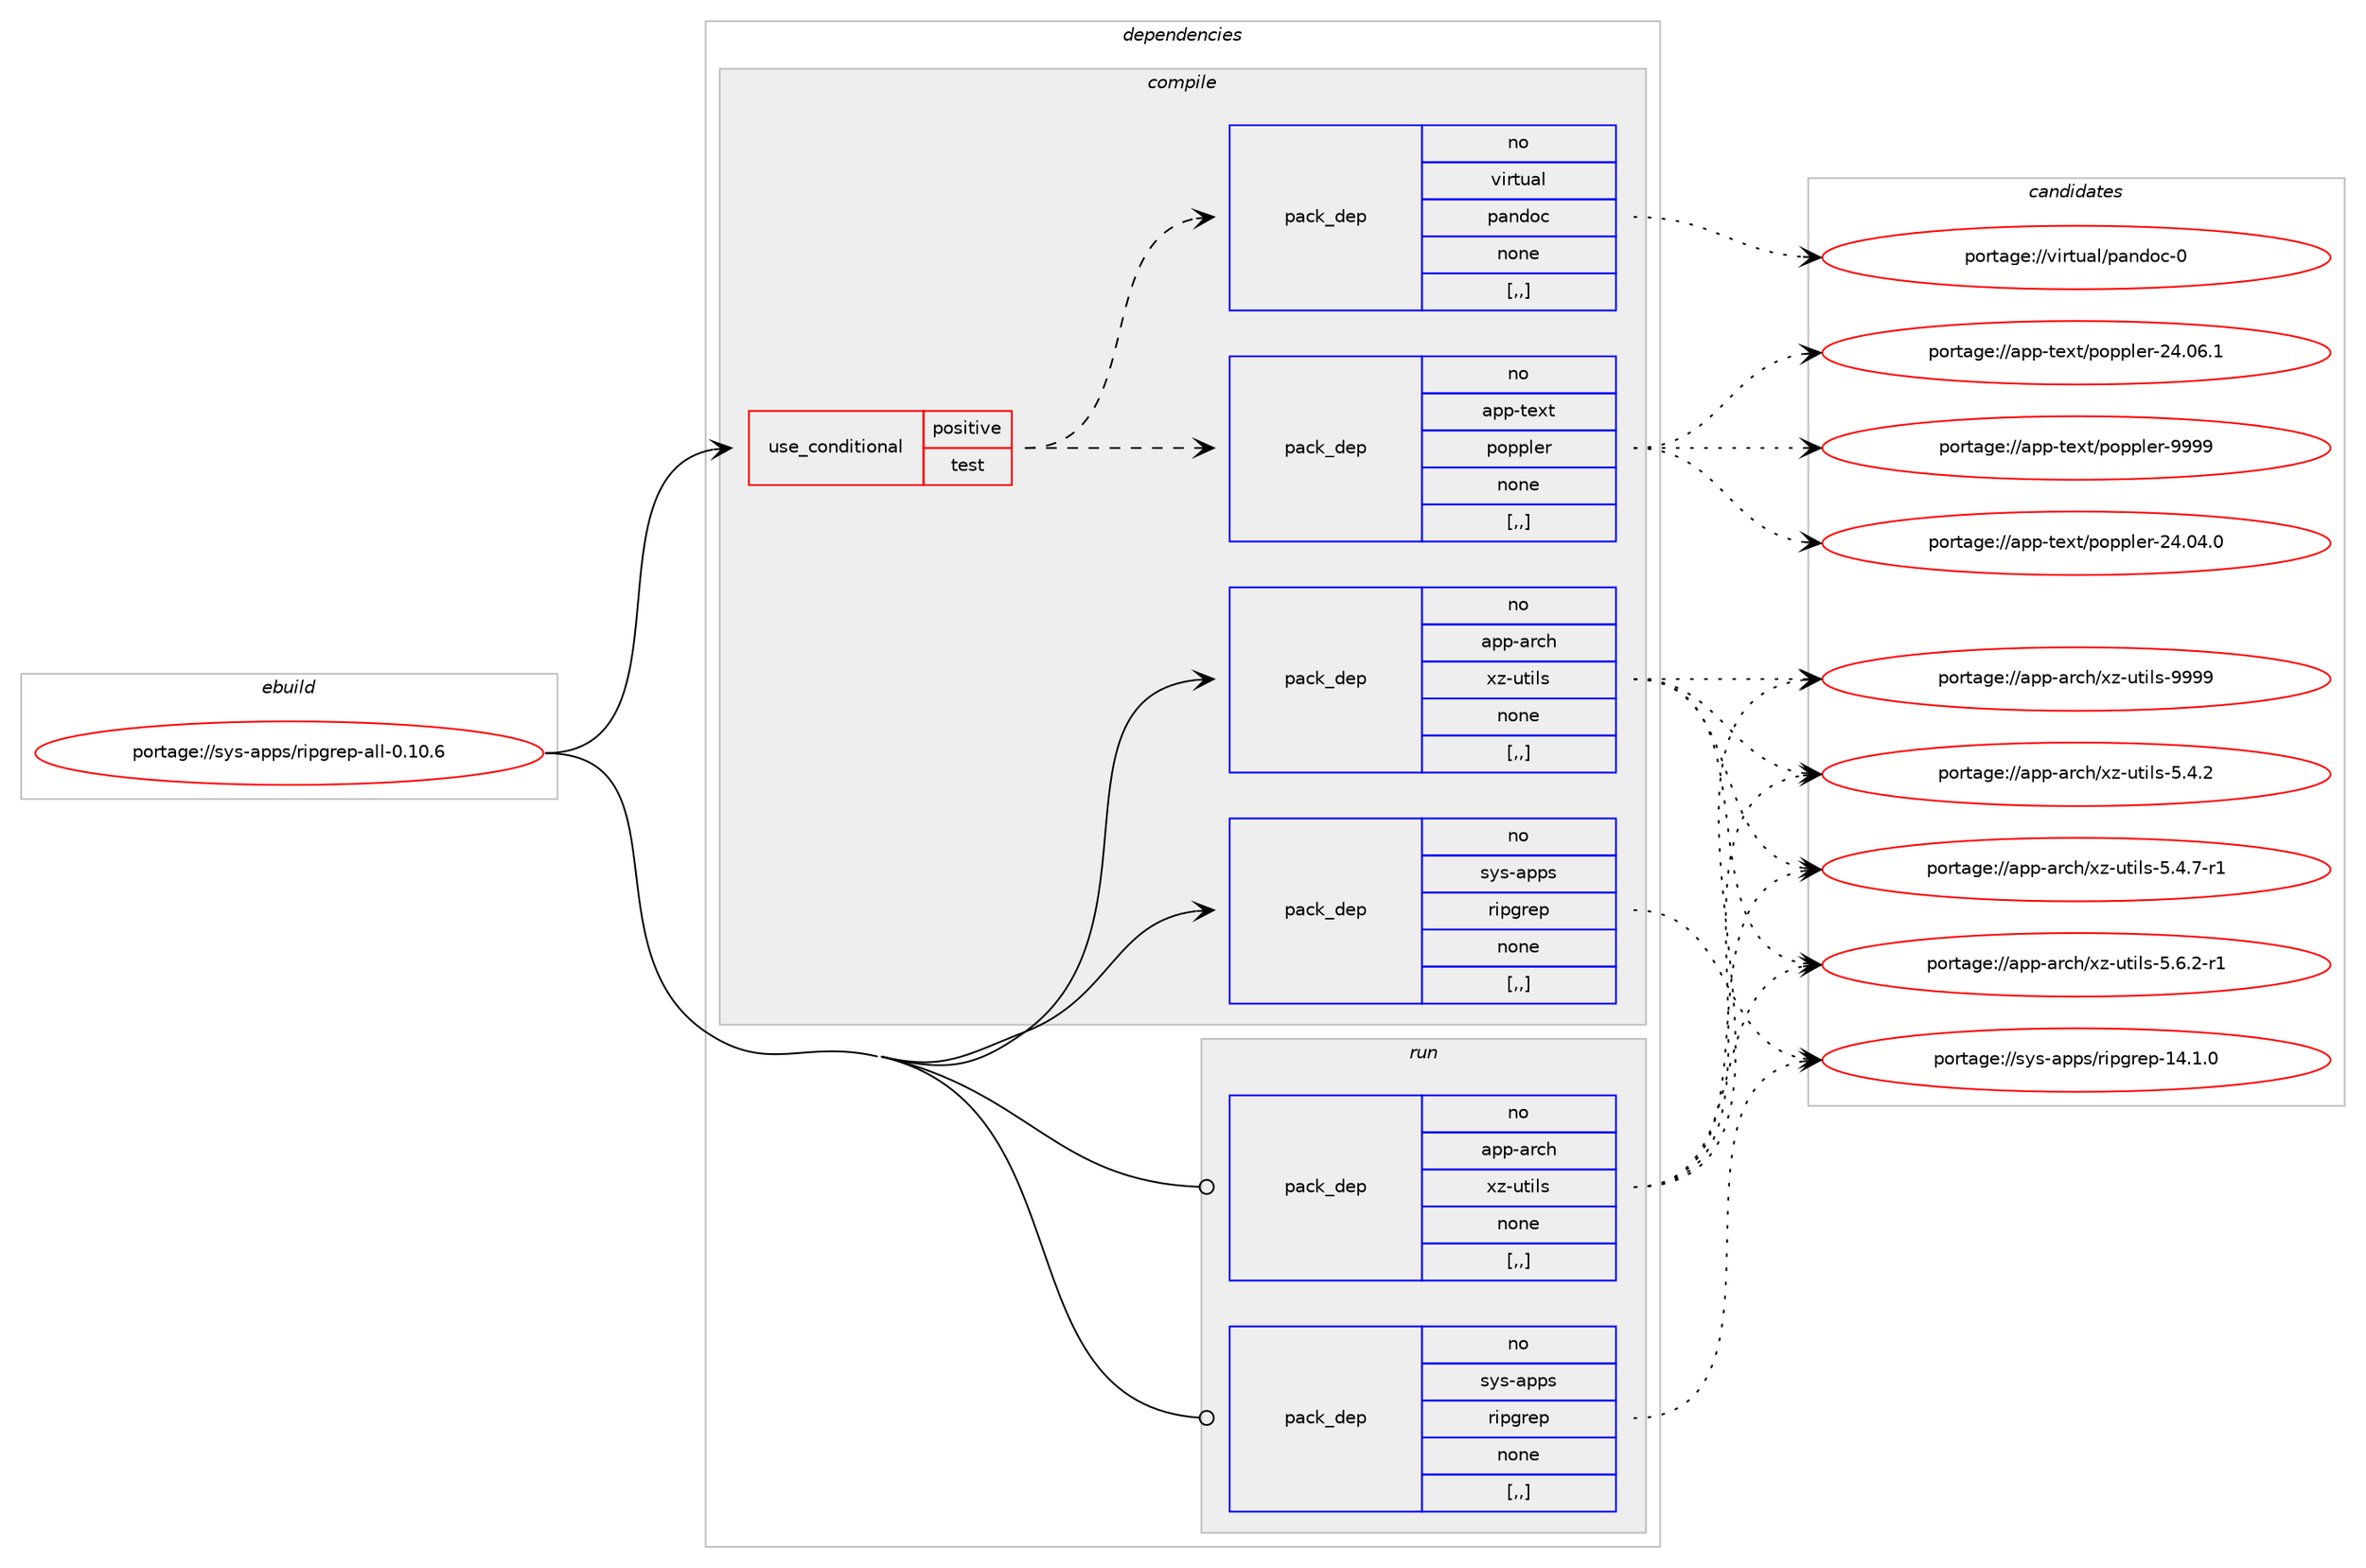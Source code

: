digraph prolog {

# *************
# Graph options
# *************

newrank=true;
concentrate=true;
compound=true;
graph [rankdir=LR,fontname=Helvetica,fontsize=10,ranksep=1.5];#, ranksep=2.5, nodesep=0.2];
edge  [arrowhead=vee];
node  [fontname=Helvetica,fontsize=10];

# **********
# The ebuild
# **********

subgraph cluster_leftcol {
color=gray;
rank=same;
label=<<i>ebuild</i>>;
id [label="portage://sys-apps/ripgrep-all-0.10.6", color=red, width=4, href="../sys-apps/ripgrep-all-0.10.6.svg"];
}

# ****************
# The dependencies
# ****************

subgraph cluster_midcol {
color=gray;
label=<<i>dependencies</i>>;
subgraph cluster_compile {
fillcolor="#eeeeee";
style=filled;
label=<<i>compile</i>>;
subgraph cond109109 {
dependency413020 [label=<<TABLE BORDER="0" CELLBORDER="1" CELLSPACING="0" CELLPADDING="4"><TR><TD ROWSPAN="3" CELLPADDING="10">use_conditional</TD></TR><TR><TD>positive</TD></TR><TR><TD>test</TD></TR></TABLE>>, shape=none, color=red];
subgraph pack301055 {
dependency413021 [label=<<TABLE BORDER="0" CELLBORDER="1" CELLSPACING="0" CELLPADDING="4" WIDTH="220"><TR><TD ROWSPAN="6" CELLPADDING="30">pack_dep</TD></TR><TR><TD WIDTH="110">no</TD></TR><TR><TD>app-text</TD></TR><TR><TD>poppler</TD></TR><TR><TD>none</TD></TR><TR><TD>[,,]</TD></TR></TABLE>>, shape=none, color=blue];
}
dependency413020:e -> dependency413021:w [weight=20,style="dashed",arrowhead="vee"];
subgraph pack301056 {
dependency413022 [label=<<TABLE BORDER="0" CELLBORDER="1" CELLSPACING="0" CELLPADDING="4" WIDTH="220"><TR><TD ROWSPAN="6" CELLPADDING="30">pack_dep</TD></TR><TR><TD WIDTH="110">no</TD></TR><TR><TD>virtual</TD></TR><TR><TD>pandoc</TD></TR><TR><TD>none</TD></TR><TR><TD>[,,]</TD></TR></TABLE>>, shape=none, color=blue];
}
dependency413020:e -> dependency413022:w [weight=20,style="dashed",arrowhead="vee"];
}
id:e -> dependency413020:w [weight=20,style="solid",arrowhead="vee"];
subgraph pack301057 {
dependency413023 [label=<<TABLE BORDER="0" CELLBORDER="1" CELLSPACING="0" CELLPADDING="4" WIDTH="220"><TR><TD ROWSPAN="6" CELLPADDING="30">pack_dep</TD></TR><TR><TD WIDTH="110">no</TD></TR><TR><TD>app-arch</TD></TR><TR><TD>xz-utils</TD></TR><TR><TD>none</TD></TR><TR><TD>[,,]</TD></TR></TABLE>>, shape=none, color=blue];
}
id:e -> dependency413023:w [weight=20,style="solid",arrowhead="vee"];
subgraph pack301058 {
dependency413024 [label=<<TABLE BORDER="0" CELLBORDER="1" CELLSPACING="0" CELLPADDING="4" WIDTH="220"><TR><TD ROWSPAN="6" CELLPADDING="30">pack_dep</TD></TR><TR><TD WIDTH="110">no</TD></TR><TR><TD>sys-apps</TD></TR><TR><TD>ripgrep</TD></TR><TR><TD>none</TD></TR><TR><TD>[,,]</TD></TR></TABLE>>, shape=none, color=blue];
}
id:e -> dependency413024:w [weight=20,style="solid",arrowhead="vee"];
}
subgraph cluster_compileandrun {
fillcolor="#eeeeee";
style=filled;
label=<<i>compile and run</i>>;
}
subgraph cluster_run {
fillcolor="#eeeeee";
style=filled;
label=<<i>run</i>>;
subgraph pack301059 {
dependency413025 [label=<<TABLE BORDER="0" CELLBORDER="1" CELLSPACING="0" CELLPADDING="4" WIDTH="220"><TR><TD ROWSPAN="6" CELLPADDING="30">pack_dep</TD></TR><TR><TD WIDTH="110">no</TD></TR><TR><TD>app-arch</TD></TR><TR><TD>xz-utils</TD></TR><TR><TD>none</TD></TR><TR><TD>[,,]</TD></TR></TABLE>>, shape=none, color=blue];
}
id:e -> dependency413025:w [weight=20,style="solid",arrowhead="odot"];
subgraph pack301060 {
dependency413026 [label=<<TABLE BORDER="0" CELLBORDER="1" CELLSPACING="0" CELLPADDING="4" WIDTH="220"><TR><TD ROWSPAN="6" CELLPADDING="30">pack_dep</TD></TR><TR><TD WIDTH="110">no</TD></TR><TR><TD>sys-apps</TD></TR><TR><TD>ripgrep</TD></TR><TR><TD>none</TD></TR><TR><TD>[,,]</TD></TR></TABLE>>, shape=none, color=blue];
}
id:e -> dependency413026:w [weight=20,style="solid",arrowhead="odot"];
}
}

# **************
# The candidates
# **************

subgraph cluster_choices {
rank=same;
color=gray;
label=<<i>candidates</i>>;

subgraph choice301055 {
color=black;
nodesep=1;
choice9711211245116101120116471121111121121081011144550524648524648 [label="portage://app-text/poppler-24.04.0", color=red, width=4,href="../app-text/poppler-24.04.0.svg"];
choice9711211245116101120116471121111121121081011144550524648544649 [label="portage://app-text/poppler-24.06.1", color=red, width=4,href="../app-text/poppler-24.06.1.svg"];
choice9711211245116101120116471121111121121081011144557575757 [label="portage://app-text/poppler-9999", color=red, width=4,href="../app-text/poppler-9999.svg"];
dependency413021:e -> choice9711211245116101120116471121111121121081011144550524648524648:w [style=dotted,weight="100"];
dependency413021:e -> choice9711211245116101120116471121111121121081011144550524648544649:w [style=dotted,weight="100"];
dependency413021:e -> choice9711211245116101120116471121111121121081011144557575757:w [style=dotted,weight="100"];
}
subgraph choice301056 {
color=black;
nodesep=1;
choice118105114116117971084711297110100111994548 [label="portage://virtual/pandoc-0", color=red, width=4,href="../virtual/pandoc-0.svg"];
dependency413022:e -> choice118105114116117971084711297110100111994548:w [style=dotted,weight="100"];
}
subgraph choice301057 {
color=black;
nodesep=1;
choice971121124597114991044712012245117116105108115455346524650 [label="portage://app-arch/xz-utils-5.4.2", color=red, width=4,href="../app-arch/xz-utils-5.4.2.svg"];
choice9711211245971149910447120122451171161051081154553465246554511449 [label="portage://app-arch/xz-utils-5.4.7-r1", color=red, width=4,href="../app-arch/xz-utils-5.4.7-r1.svg"];
choice9711211245971149910447120122451171161051081154553465446504511449 [label="portage://app-arch/xz-utils-5.6.2-r1", color=red, width=4,href="../app-arch/xz-utils-5.6.2-r1.svg"];
choice9711211245971149910447120122451171161051081154557575757 [label="portage://app-arch/xz-utils-9999", color=red, width=4,href="../app-arch/xz-utils-9999.svg"];
dependency413023:e -> choice971121124597114991044712012245117116105108115455346524650:w [style=dotted,weight="100"];
dependency413023:e -> choice9711211245971149910447120122451171161051081154553465246554511449:w [style=dotted,weight="100"];
dependency413023:e -> choice9711211245971149910447120122451171161051081154553465446504511449:w [style=dotted,weight="100"];
dependency413023:e -> choice9711211245971149910447120122451171161051081154557575757:w [style=dotted,weight="100"];
}
subgraph choice301058 {
color=black;
nodesep=1;
choice11512111545971121121154711410511210311410111245495246494648 [label="portage://sys-apps/ripgrep-14.1.0", color=red, width=4,href="../sys-apps/ripgrep-14.1.0.svg"];
dependency413024:e -> choice11512111545971121121154711410511210311410111245495246494648:w [style=dotted,weight="100"];
}
subgraph choice301059 {
color=black;
nodesep=1;
choice971121124597114991044712012245117116105108115455346524650 [label="portage://app-arch/xz-utils-5.4.2", color=red, width=4,href="../app-arch/xz-utils-5.4.2.svg"];
choice9711211245971149910447120122451171161051081154553465246554511449 [label="portage://app-arch/xz-utils-5.4.7-r1", color=red, width=4,href="../app-arch/xz-utils-5.4.7-r1.svg"];
choice9711211245971149910447120122451171161051081154553465446504511449 [label="portage://app-arch/xz-utils-5.6.2-r1", color=red, width=4,href="../app-arch/xz-utils-5.6.2-r1.svg"];
choice9711211245971149910447120122451171161051081154557575757 [label="portage://app-arch/xz-utils-9999", color=red, width=4,href="../app-arch/xz-utils-9999.svg"];
dependency413025:e -> choice971121124597114991044712012245117116105108115455346524650:w [style=dotted,weight="100"];
dependency413025:e -> choice9711211245971149910447120122451171161051081154553465246554511449:w [style=dotted,weight="100"];
dependency413025:e -> choice9711211245971149910447120122451171161051081154553465446504511449:w [style=dotted,weight="100"];
dependency413025:e -> choice9711211245971149910447120122451171161051081154557575757:w [style=dotted,weight="100"];
}
subgraph choice301060 {
color=black;
nodesep=1;
choice11512111545971121121154711410511210311410111245495246494648 [label="portage://sys-apps/ripgrep-14.1.0", color=red, width=4,href="../sys-apps/ripgrep-14.1.0.svg"];
dependency413026:e -> choice11512111545971121121154711410511210311410111245495246494648:w [style=dotted,weight="100"];
}
}

}
